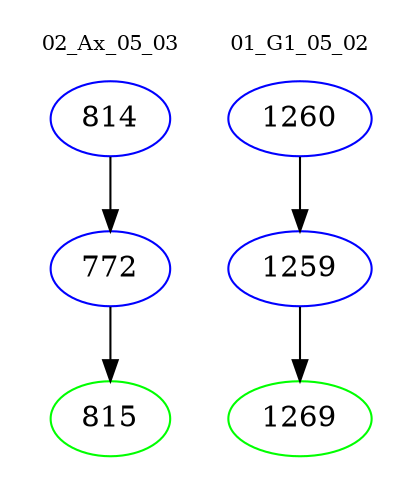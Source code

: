 digraph{
subgraph cluster_0 {
color = white
label = "02_Ax_05_03";
fontsize=10;
T0_814 [label="814", color="blue"]
T0_814 -> T0_772 [color="black"]
T0_772 [label="772", color="blue"]
T0_772 -> T0_815 [color="black"]
T0_815 [label="815", color="green"]
}
subgraph cluster_1 {
color = white
label = "01_G1_05_02";
fontsize=10;
T1_1260 [label="1260", color="blue"]
T1_1260 -> T1_1259 [color="black"]
T1_1259 [label="1259", color="blue"]
T1_1259 -> T1_1269 [color="black"]
T1_1269 [label="1269", color="green"]
}
}
